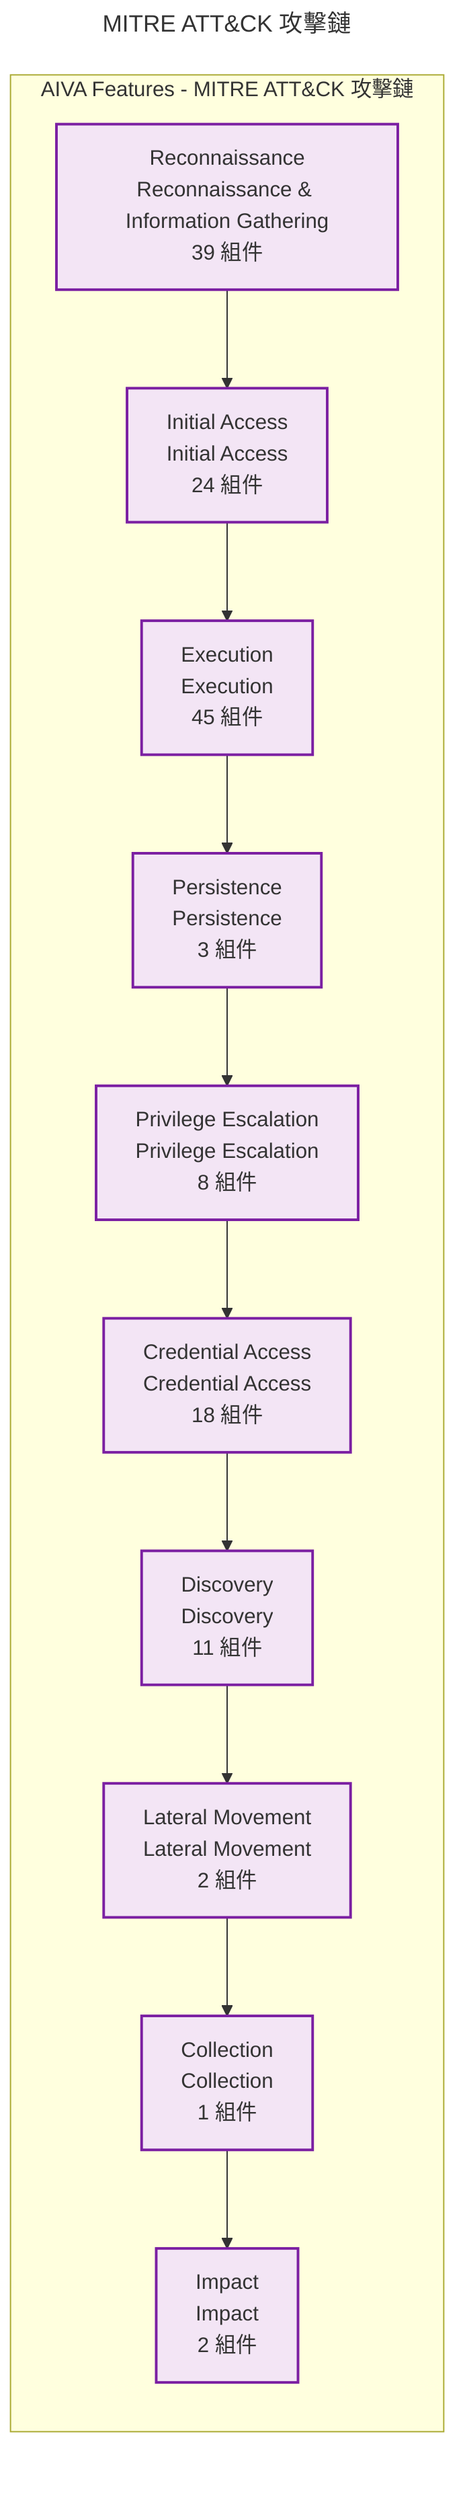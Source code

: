 ---
title: MITRE ATT&CK 攻擊鏈
---
flowchart TD
    subgraph "AIVA Features - MITRE ATT&CK 攻擊鏈"
        direction TB
        ATK1["Reconnaissance<br/>Reconnaissance & Information Gathering<br/>39 組件"]:::attack_phase
        ATK2["Initial Access<br/>Initial Access<br/>24 組件"]:::attack_phase
        ATK3["Execution<br/>Execution<br/>45 組件"]:::attack_phase
        ATK4["Persistence<br/>Persistence<br/>3 組件"]:::attack_phase
        ATK5["Privilege Escalation<br/>Privilege Escalation<br/>8 組件"]:::attack_phase
        ATK6["Credential Access<br/>Credential Access<br/>18 組件"]:::attack_phase
        ATK7["Discovery<br/>Discovery<br/>11 組件"]:::attack_phase
        ATK8["Lateral Movement<br/>Lateral Movement<br/>2 組件"]:::attack_phase
        ATK9["Collection<br/>Collection<br/>1 組件"]:::attack_phase
        ATK10["Impact<br/>Impact<br/>2 組件"]:::attack_phase
        ATK1 --> ATK2
        ATK2 --> ATK3
        ATK3 --> ATK4
        ATK4 --> ATK5
        ATK5 --> ATK6
        ATK6 --> ATK7
        ATK7 --> ATK8
        ATK8 --> ATK9
        ATK9 --> ATK10

    end

    classDef critical fill:#ffebee,stroke:#c62828,stroke-width:3px
    classDef high fill:#fff3e0,stroke:#ef6c00,stroke-width:2px
    classDef language fill:#e8f5e8,stroke:#2e7d32,stroke-width:2px
    classDef attack_phase fill:#f3e5f5,stroke:#7b1fa2,stroke-width:2px
    classDef methodology fill:#e1f5fe,stroke:#0277bd,stroke-width:2px
    classDef complexity fill:#f9fbe7,stroke:#689f38,stroke-width:2px